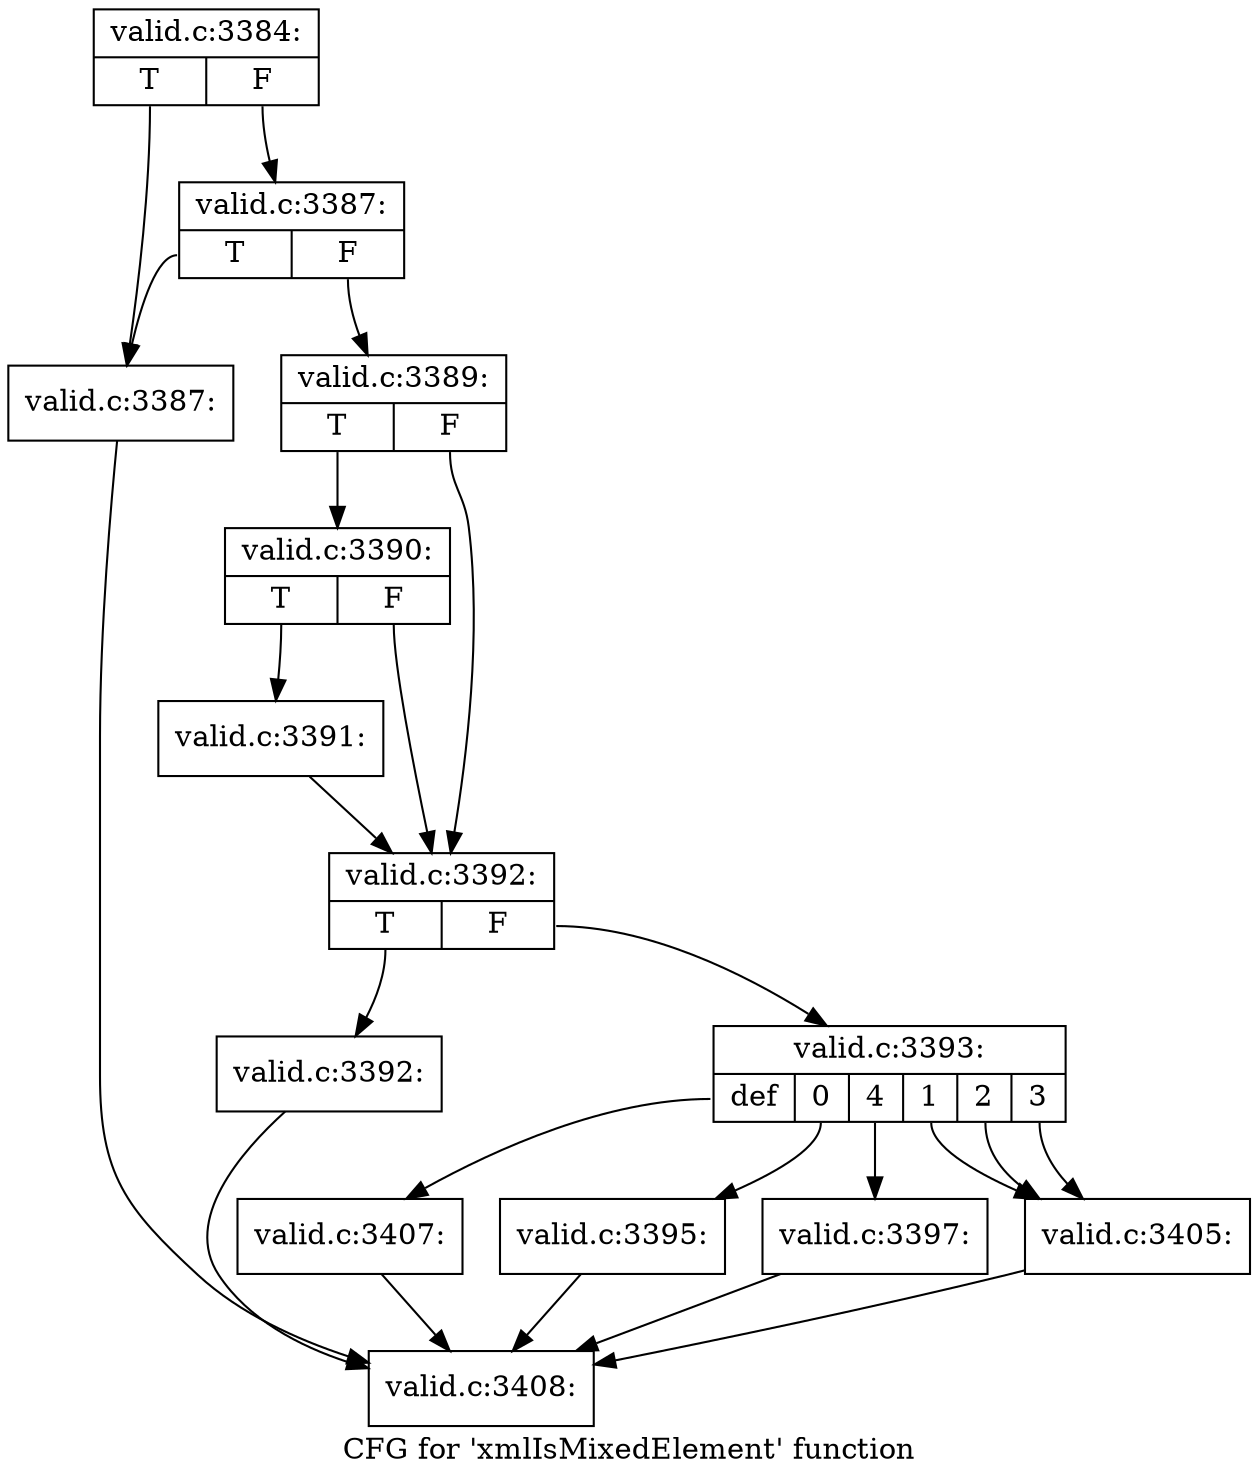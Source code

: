 digraph "CFG for 'xmlIsMixedElement' function" {
	label="CFG for 'xmlIsMixedElement' function";

	Node0x504af20 [shape=record,label="{valid.c:3384:|{<s0>T|<s1>F}}"];
	Node0x504af20:s0 -> Node0x5051760;
	Node0x504af20:s1 -> Node0x5051800;
	Node0x5051800 [shape=record,label="{valid.c:3387:|{<s0>T|<s1>F}}"];
	Node0x5051800:s0 -> Node0x5051760;
	Node0x5051800:s1 -> Node0x50517b0;
	Node0x5051760 [shape=record,label="{valid.c:3387:}"];
	Node0x5051760 -> Node0x504b740;
	Node0x50517b0 [shape=record,label="{valid.c:3389:|{<s0>T|<s1>F}}"];
	Node0x50517b0:s0 -> Node0x50524c0;
	Node0x50517b0:s1 -> Node0x5052470;
	Node0x50524c0 [shape=record,label="{valid.c:3390:|{<s0>T|<s1>F}}"];
	Node0x50524c0:s0 -> Node0x5052420;
	Node0x50524c0:s1 -> Node0x5052470;
	Node0x5052420 [shape=record,label="{valid.c:3391:}"];
	Node0x5052420 -> Node0x5052470;
	Node0x5052470 [shape=record,label="{valid.c:3392:|{<s0>T|<s1>F}}"];
	Node0x5052470:s0 -> Node0x5052fd0;
	Node0x5052470:s1 -> Node0x5053020;
	Node0x5052fd0 [shape=record,label="{valid.c:3392:}"];
	Node0x5052fd0 -> Node0x504b740;
	Node0x5053020 [shape=record,label="{valid.c:3393:|{<s0>def|<s1>0|<s2>4|<s3>1|<s4>2|<s5>3}}"];
	Node0x5053020:s0 -> Node0x5053470;
	Node0x5053020:s1 -> Node0x50539c0;
	Node0x5053020:s2 -> Node0x5053bb0;
	Node0x5053020:s3 -> Node0x5053d70;
	Node0x5053020:s4 -> Node0x5053d70;
	Node0x5053020:s5 -> Node0x5053d70;
	Node0x50539c0 [shape=record,label="{valid.c:3395:}"];
	Node0x50539c0 -> Node0x504b740;
	Node0x5053bb0 [shape=record,label="{valid.c:3397:}"];
	Node0x5053bb0 -> Node0x504b740;
	Node0x5053d70 [shape=record,label="{valid.c:3405:}"];
	Node0x5053d70 -> Node0x504b740;
	Node0x5053470 [shape=record,label="{valid.c:3407:}"];
	Node0x5053470 -> Node0x504b740;
	Node0x504b740 [shape=record,label="{valid.c:3408:}"];
}
